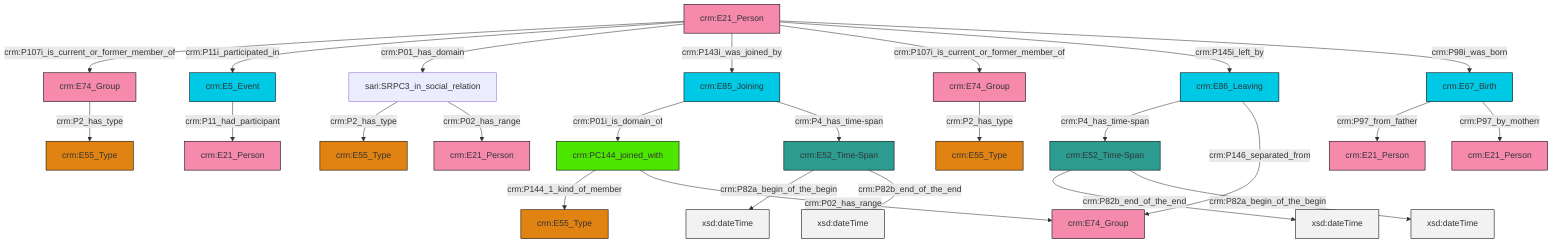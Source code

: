 graph TD
classDef Literal fill:#f2f2f2,stroke:#000000;
classDef CRM_Entity fill:#FFFFFF,stroke:#000000;
classDef Temporal_Entity fill:#00C9E6, stroke:#000000;
classDef Type fill:#E18312, stroke:#000000;
classDef Time-Span fill:#2C9C91, stroke:#000000;
classDef Appellation fill:#FFEB7F, stroke:#000000;
classDef Place fill:#008836, stroke:#000000;
classDef Persistent_Item fill:#B266B2, stroke:#000000;
classDef Conceptual_Object fill:#FFD700, stroke:#000000;
classDef Physical_Thing fill:#D2B48C, stroke:#000000;
classDef Actor fill:#f58aad, stroke:#000000;
classDef PC_Classes fill:#4ce600, stroke:#000000;
classDef Multi fill:#cccccc,stroke:#000000;

2["crm:PC144_joined_with"]:::PC_Classes -->|crm:P144_1_kind_of_member| 3["crm:E55_Type"]:::Type
7["crm:E21_Person"]:::Actor -->|crm:P107i_is_current_or_former_member_of| 8["crm:E74_Group"]:::Actor
9["sari:SRPC3_in_social_relation"]:::Default -->|crm:P2_has_type| 10["crm:E55_Type"]:::Type
0["crm:E86_Leaving"]:::Temporal_Entity -->|crm:P4_has_time-span| 13["crm:E52_Time-Span"]:::Time-Span
7["crm:E21_Person"]:::Actor -->|crm:P11i_participated_in| 14["crm:E5_Event"]:::Temporal_Entity
8["crm:E74_Group"]:::Actor -->|crm:P2_has_type| 17["crm:E55_Type"]:::Type
18["crm:E52_Time-Span"]:::Time-Span -->|crm:P82a_begin_of_the_begin| 19[xsd:dateTime]:::Literal
0["crm:E86_Leaving"]:::Temporal_Entity -->|crm:P146_separated_from| 11["crm:E74_Group"]:::Actor
20["crm:E85_Joining"]:::Temporal_Entity -->|crm:P01i_is_domain_of| 2["crm:PC144_joined_with"]:::PC_Classes
14["crm:E5_Event"]:::Temporal_Entity -->|crm:P11_had_participant| 22["crm:E21_Person"]:::Actor
7["crm:E21_Person"]:::Actor -->|crm:P01_has_domain| 9["sari:SRPC3_in_social_relation"]:::Default
24["crm:E67_Birth"]:::Temporal_Entity -->|crm:P97_from_father| 26["crm:E21_Person"]:::Actor
28["crm:E74_Group"]:::Actor -->|crm:P2_has_type| 4["crm:E55_Type"]:::Type
13["crm:E52_Time-Span"]:::Time-Span -->|crm:P82b_end_of_the_end| 29[xsd:dateTime]:::Literal
18["crm:E52_Time-Span"]:::Time-Span -->|crm:P82b_end_of_the_end| 32[xsd:dateTime]:::Literal
7["crm:E21_Person"]:::Actor -->|crm:P143i_was_joined_by| 20["crm:E85_Joining"]:::Temporal_Entity
7["crm:E21_Person"]:::Actor -->|crm:P107i_is_current_or_former_member_of| 28["crm:E74_Group"]:::Actor
7["crm:E21_Person"]:::Actor -->|crm:P145i_left_by| 0["crm:E86_Leaving"]:::Temporal_Entity
24["crm:E67_Birth"]:::Temporal_Entity -->|crm:P97_by_motherr| 35["crm:E21_Person"]:::Actor
20["crm:E85_Joining"]:::Temporal_Entity -->|crm:P4_has_time-span| 18["crm:E52_Time-Span"]:::Time-Span
7["crm:E21_Person"]:::Actor -->|crm:P98i_was_born| 24["crm:E67_Birth"]:::Temporal_Entity
13["crm:E52_Time-Span"]:::Time-Span -->|crm:P82a_begin_of_the_begin| 43[xsd:dateTime]:::Literal
9["sari:SRPC3_in_social_relation"]:::Default -->|crm:P02_has_range| 15["crm:E21_Person"]:::Actor
2["crm:PC144_joined_with"]:::PC_Classes -->|crm:P02_has_range| 11["crm:E74_Group"]:::Actor